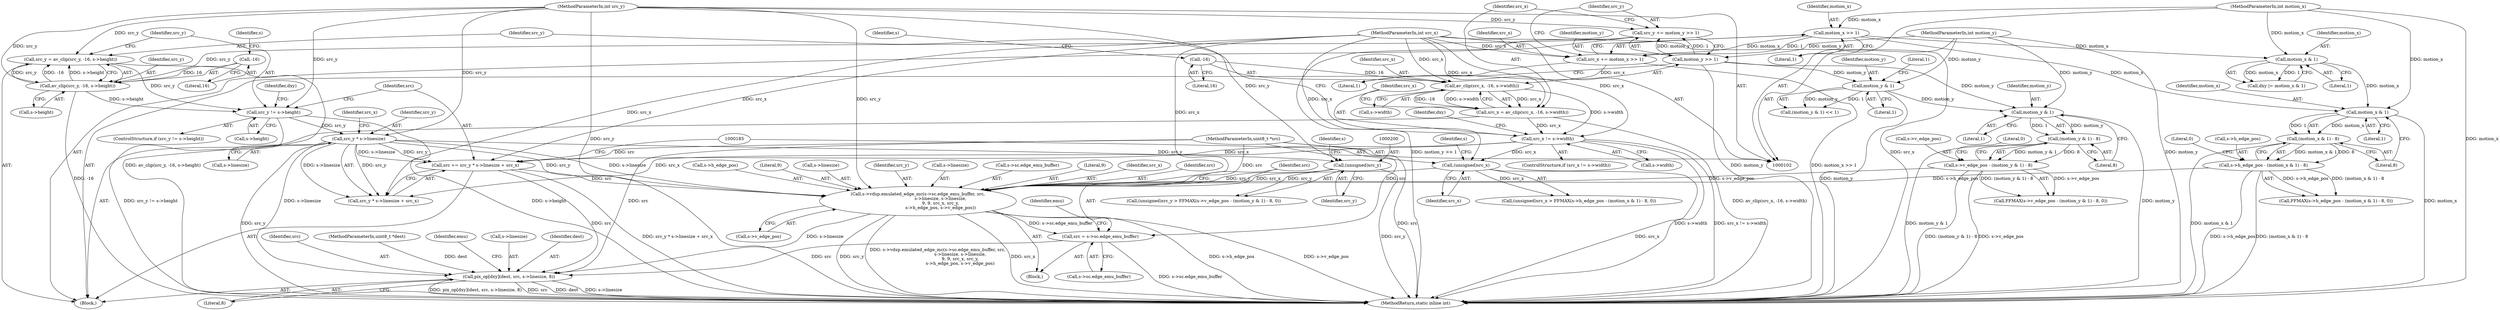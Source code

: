 digraph "0_libav_136f55207521f0b03194ef5b55ba70f1635d6aee@pointer" {
"1000214" [label="(Call,s->vdsp.emulated_edge_mc(s->sc.edge_emu_buffer, src,\n                                 s->linesize, s->linesize,\n                                 9, 9, src_x, src_y,\n                                 s->h_edge_pos, s->v_edge_pos))"];
"1000172" [label="(Call,src += src_y * s->linesize + src_x)"];
"1000175" [label="(Call,src_y * s->linesize)"];
"1000160" [label="(Call,src_y != s->height)"];
"1000150" [label="(Call,src_y = av_clip(src_y, -16, s->height))"];
"1000152" [label="(Call,av_clip(src_y, -16, s->height))"];
"1000125" [label="(Call,src_y += motion_y >> 1)"];
"1000127" [label="(Call,motion_y >> 1)"];
"1000110" [label="(MethodParameterIn,int motion_y)"];
"1000107" [label="(MethodParameterIn,int src_y)"];
"1000154" [label="(Call,-16)"];
"1000140" [label="(Call,src_x != s->width)"];
"1000130" [label="(Call,src_x = av_clip(src_x, -16, s->width))"];
"1000132" [label="(Call,av_clip(src_x, -16, s->width))"];
"1000120" [label="(Call,src_x += motion_x >> 1)"];
"1000122" [label="(Call,motion_x >> 1)"];
"1000109" [label="(MethodParameterIn,int motion_x)"];
"1000106" [label="(MethodParameterIn,int src_x)"];
"1000134" [label="(Call,-16)"];
"1000105" [label="(MethodParameterIn,uint8_t *src)"];
"1000184" [label="(Call,(unsigned)src_x)"];
"1000199" [label="(Call,(unsigned)src_y)"];
"1000188" [label="(Call,s->h_edge_pos - (motion_x & 1) - 8)"];
"1000192" [label="(Call,(motion_x & 1) - 8)"];
"1000193" [label="(Call,motion_x & 1)"];
"1000147" [label="(Call,motion_x & 1)"];
"1000203" [label="(Call,s->v_edge_pos - (motion_y & 1) - 8)"];
"1000207" [label="(Call,(motion_y & 1) - 8)"];
"1000208" [label="(Call,motion_y & 1)"];
"1000168" [label="(Call,motion_y & 1)"];
"1000237" [label="(Call,src = s->sc.edge_emu_buffer)"];
"1000247" [label="(Call,pix_op[dxy](dest, src, s->linesize, 8))"];
"1000175" [label="(Call,src_y * s->linesize)"];
"1000249" [label="(Identifier,src)"];
"1000195" [label="(Literal,1)"];
"1000228" [label="(Literal,9)"];
"1000180" [label="(Identifier,src_x)"];
"1000142" [label="(Call,s->width)"];
"1000105" [label="(MethodParameterIn,uint8_t *src)"];
"1000140" [label="(Call,src_x != s->width)"];
"1000153" [label="(Identifier,src_y)"];
"1000123" [label="(Identifier,motion_x)"];
"1000155" [label="(Literal,16)"];
"1000177" [label="(Call,s->linesize)"];
"1000150" [label="(Call,src_y = av_clip(src_y, -16, s->height))"];
"1000192" [label="(Call,(motion_x & 1) - 8)"];
"1000239" [label="(Call,s->sc.edge_emu_buffer)"];
"1000111" [label="(Block,)"];
"1000169" [label="(Identifier,motion_y)"];
"1000106" [label="(MethodParameterIn,int src_x)"];
"1000198" [label="(Call,(unsigned)src_y > FFMAX(s->v_edge_pos - (motion_y & 1) - 8, 0))"];
"1000145" [label="(Call,dxy |= motion_x & 1)"];
"1000104" [label="(MethodParameterIn,uint8_t *dest)"];
"1000193" [label="(Call,motion_x & 1)"];
"1000189" [label="(Call,s->h_edge_pos)"];
"1000212" [label="(Literal,0)"];
"1000166" [label="(Identifier,dxy)"];
"1000121" [label="(Identifier,src_x)"];
"1000213" [label="(Block,)"];
"1000194" [label="(Identifier,motion_x)"];
"1000210" [label="(Literal,1)"];
"1000141" [label="(Identifier,src_x)"];
"1000162" [label="(Call,s->height)"];
"1000183" [label="(Call,(unsigned)src_x > FFMAX(s->h_edge_pos - (motion_x & 1) - 8, 0))"];
"1000156" [label="(Call,s->height)"];
"1000203" [label="(Call,s->v_edge_pos - (motion_y & 1) - 8)"];
"1000129" [label="(Literal,1)"];
"1000176" [label="(Identifier,src_y)"];
"1000135" [label="(Literal,16)"];
"1000147" [label="(Call,motion_x & 1)"];
"1000209" [label="(Identifier,motion_y)"];
"1000229" [label="(Identifier,src_x)"];
"1000134" [label="(Call,-16)"];
"1000220" [label="(Identifier,src)"];
"1000128" [label="(Identifier,motion_y)"];
"1000152" [label="(Call,av_clip(src_y, -16, s->height))"];
"1000207" [label="(Call,(motion_y & 1) - 8)"];
"1000238" [label="(Identifier,src)"];
"1000126" [label="(Identifier,src_y)"];
"1000199" [label="(Call,(unsigned)src_y)"];
"1000132" [label="(Call,av_clip(src_x, -16, s->width))"];
"1000214" [label="(Call,s->vdsp.emulated_edge_mc(s->sc.edge_emu_buffer, src,\n                                 s->linesize, s->linesize,\n                                 9, 9, src_x, src_y,\n                                 s->h_edge_pos, s->v_edge_pos))"];
"1000137" [label="(Identifier,s)"];
"1000204" [label="(Call,s->v_edge_pos)"];
"1000234" [label="(Call,s->v_edge_pos)"];
"1000171" [label="(Literal,1)"];
"1000256" [label="(MethodReturn,static inline int)"];
"1000188" [label="(Call,s->h_edge_pos - (motion_x & 1) - 8)"];
"1000255" [label="(Identifier,emu)"];
"1000250" [label="(Call,s->linesize)"];
"1000154" [label="(Call,-16)"];
"1000237" [label="(Call,src = s->sc.edge_emu_buffer)"];
"1000110" [label="(MethodParameterIn,int motion_y)"];
"1000173" [label="(Identifier,src)"];
"1000170" [label="(Literal,1)"];
"1000253" [label="(Literal,8)"];
"1000151" [label="(Identifier,src_y)"];
"1000107" [label="(MethodParameterIn,int src_y)"];
"1000202" [label="(Call,FFMAX(s->v_edge_pos - (motion_y & 1) - 8, 0))"];
"1000197" [label="(Literal,0)"];
"1000211" [label="(Literal,8)"];
"1000149" [label="(Literal,1)"];
"1000122" [label="(Call,motion_x >> 1)"];
"1000187" [label="(Call,FFMAX(s->h_edge_pos - (motion_x & 1) - 8, 0))"];
"1000196" [label="(Literal,8)"];
"1000231" [label="(Call,s->h_edge_pos)"];
"1000167" [label="(Call,(motion_y & 1) << 1)"];
"1000248" [label="(Identifier,dest)"];
"1000127" [label="(Call,motion_y >> 1)"];
"1000148" [label="(Identifier,motion_x)"];
"1000146" [label="(Identifier,dxy)"];
"1000109" [label="(MethodParameterIn,int motion_x)"];
"1000190" [label="(Identifier,s)"];
"1000124" [label="(Literal,1)"];
"1000157" [label="(Identifier,s)"];
"1000168" [label="(Call,motion_y & 1)"];
"1000227" [label="(Literal,9)"];
"1000186" [label="(Identifier,src_x)"];
"1000136" [label="(Call,s->width)"];
"1000161" [label="(Identifier,src_y)"];
"1000160" [label="(Call,src_y != s->height)"];
"1000174" [label="(Call,src_y * s->linesize + src_x)"];
"1000131" [label="(Identifier,src_x)"];
"1000133" [label="(Identifier,src_x)"];
"1000221" [label="(Call,s->linesize)"];
"1000230" [label="(Identifier,src_y)"];
"1000184" [label="(Call,(unsigned)src_x)"];
"1000201" [label="(Identifier,src_y)"];
"1000125" [label="(Call,src_y += motion_y >> 1)"];
"1000139" [label="(ControlStructure,if (src_x != s->width))"];
"1000120" [label="(Call,src_x += motion_x >> 1)"];
"1000247" [label="(Call,pix_op[dxy](dest, src, s->linesize, 8))"];
"1000224" [label="(Call,s->linesize)"];
"1000130" [label="(Call,src_x = av_clip(src_x, -16, s->width))"];
"1000159" [label="(ControlStructure,if (src_y != s->height))"];
"1000245" [label="(Identifier,emu)"];
"1000208" [label="(Call,motion_y & 1)"];
"1000205" [label="(Identifier,s)"];
"1000172" [label="(Call,src += src_y * s->linesize + src_x)"];
"1000215" [label="(Call,s->sc.edge_emu_buffer)"];
"1000214" -> "1000213"  [label="AST: "];
"1000214" -> "1000234"  [label="CFG: "];
"1000215" -> "1000214"  [label="AST: "];
"1000220" -> "1000214"  [label="AST: "];
"1000221" -> "1000214"  [label="AST: "];
"1000224" -> "1000214"  [label="AST: "];
"1000227" -> "1000214"  [label="AST: "];
"1000228" -> "1000214"  [label="AST: "];
"1000229" -> "1000214"  [label="AST: "];
"1000230" -> "1000214"  [label="AST: "];
"1000231" -> "1000214"  [label="AST: "];
"1000234" -> "1000214"  [label="AST: "];
"1000238" -> "1000214"  [label="CFG: "];
"1000214" -> "1000256"  [label="DDG: s->vdsp.emulated_edge_mc(s->sc.edge_emu_buffer, src,\n                                 s->linesize, s->linesize,\n                                 9, 9, src_x, src_y,\n                                 s->h_edge_pos, s->v_edge_pos)"];
"1000214" -> "1000256"  [label="DDG: src_x"];
"1000214" -> "1000256"  [label="DDG: s->h_edge_pos"];
"1000214" -> "1000256"  [label="DDG: s->v_edge_pos"];
"1000214" -> "1000256"  [label="DDG: src_y"];
"1000172" -> "1000214"  [label="DDG: src"];
"1000105" -> "1000214"  [label="DDG: src"];
"1000175" -> "1000214"  [label="DDG: s->linesize"];
"1000175" -> "1000214"  [label="DDG: src_y"];
"1000184" -> "1000214"  [label="DDG: src_x"];
"1000106" -> "1000214"  [label="DDG: src_x"];
"1000199" -> "1000214"  [label="DDG: src_y"];
"1000107" -> "1000214"  [label="DDG: src_y"];
"1000188" -> "1000214"  [label="DDG: s->h_edge_pos"];
"1000203" -> "1000214"  [label="DDG: s->v_edge_pos"];
"1000214" -> "1000237"  [label="DDG: s->sc.edge_emu_buffer"];
"1000214" -> "1000247"  [label="DDG: s->linesize"];
"1000172" -> "1000111"  [label="AST: "];
"1000172" -> "1000174"  [label="CFG: "];
"1000173" -> "1000172"  [label="AST: "];
"1000174" -> "1000172"  [label="AST: "];
"1000185" -> "1000172"  [label="CFG: "];
"1000172" -> "1000256"  [label="DDG: src_y * s->linesize + src_x"];
"1000175" -> "1000172"  [label="DDG: src_y"];
"1000175" -> "1000172"  [label="DDG: s->linesize"];
"1000140" -> "1000172"  [label="DDG: src_x"];
"1000106" -> "1000172"  [label="DDG: src_x"];
"1000105" -> "1000172"  [label="DDG: src"];
"1000172" -> "1000247"  [label="DDG: src"];
"1000175" -> "1000174"  [label="AST: "];
"1000175" -> "1000177"  [label="CFG: "];
"1000176" -> "1000175"  [label="AST: "];
"1000177" -> "1000175"  [label="AST: "];
"1000180" -> "1000175"  [label="CFG: "];
"1000175" -> "1000256"  [label="DDG: src_y"];
"1000175" -> "1000174"  [label="DDG: src_y"];
"1000175" -> "1000174"  [label="DDG: s->linesize"];
"1000160" -> "1000175"  [label="DDG: src_y"];
"1000107" -> "1000175"  [label="DDG: src_y"];
"1000175" -> "1000199"  [label="DDG: src_y"];
"1000175" -> "1000247"  [label="DDG: s->linesize"];
"1000160" -> "1000159"  [label="AST: "];
"1000160" -> "1000162"  [label="CFG: "];
"1000161" -> "1000160"  [label="AST: "];
"1000162" -> "1000160"  [label="AST: "];
"1000166" -> "1000160"  [label="CFG: "];
"1000173" -> "1000160"  [label="CFG: "];
"1000160" -> "1000256"  [label="DDG: src_y != s->height"];
"1000160" -> "1000256"  [label="DDG: s->height"];
"1000150" -> "1000160"  [label="DDG: src_y"];
"1000107" -> "1000160"  [label="DDG: src_y"];
"1000152" -> "1000160"  [label="DDG: s->height"];
"1000150" -> "1000111"  [label="AST: "];
"1000150" -> "1000152"  [label="CFG: "];
"1000151" -> "1000150"  [label="AST: "];
"1000152" -> "1000150"  [label="AST: "];
"1000161" -> "1000150"  [label="CFG: "];
"1000150" -> "1000256"  [label="DDG: av_clip(src_y, -16, s->height)"];
"1000152" -> "1000150"  [label="DDG: src_y"];
"1000152" -> "1000150"  [label="DDG: -16"];
"1000152" -> "1000150"  [label="DDG: s->height"];
"1000107" -> "1000150"  [label="DDG: src_y"];
"1000152" -> "1000156"  [label="CFG: "];
"1000153" -> "1000152"  [label="AST: "];
"1000154" -> "1000152"  [label="AST: "];
"1000156" -> "1000152"  [label="AST: "];
"1000152" -> "1000256"  [label="DDG: -16"];
"1000125" -> "1000152"  [label="DDG: src_y"];
"1000107" -> "1000152"  [label="DDG: src_y"];
"1000154" -> "1000152"  [label="DDG: 16"];
"1000125" -> "1000111"  [label="AST: "];
"1000125" -> "1000127"  [label="CFG: "];
"1000126" -> "1000125"  [label="AST: "];
"1000127" -> "1000125"  [label="AST: "];
"1000131" -> "1000125"  [label="CFG: "];
"1000125" -> "1000256"  [label="DDG: motion_y >> 1"];
"1000127" -> "1000125"  [label="DDG: motion_y"];
"1000127" -> "1000125"  [label="DDG: 1"];
"1000107" -> "1000125"  [label="DDG: src_y"];
"1000127" -> "1000129"  [label="CFG: "];
"1000128" -> "1000127"  [label="AST: "];
"1000129" -> "1000127"  [label="AST: "];
"1000127" -> "1000256"  [label="DDG: motion_y"];
"1000110" -> "1000127"  [label="DDG: motion_y"];
"1000127" -> "1000168"  [label="DDG: motion_y"];
"1000127" -> "1000208"  [label="DDG: motion_y"];
"1000110" -> "1000102"  [label="AST: "];
"1000110" -> "1000256"  [label="DDG: motion_y"];
"1000110" -> "1000168"  [label="DDG: motion_y"];
"1000110" -> "1000208"  [label="DDG: motion_y"];
"1000107" -> "1000102"  [label="AST: "];
"1000107" -> "1000256"  [label="DDG: src_y"];
"1000107" -> "1000199"  [label="DDG: src_y"];
"1000154" -> "1000155"  [label="CFG: "];
"1000155" -> "1000154"  [label="AST: "];
"1000157" -> "1000154"  [label="CFG: "];
"1000140" -> "1000139"  [label="AST: "];
"1000140" -> "1000142"  [label="CFG: "];
"1000141" -> "1000140"  [label="AST: "];
"1000142" -> "1000140"  [label="AST: "];
"1000146" -> "1000140"  [label="CFG: "];
"1000151" -> "1000140"  [label="CFG: "];
"1000140" -> "1000256"  [label="DDG: s->width"];
"1000140" -> "1000256"  [label="DDG: src_x != s->width"];
"1000130" -> "1000140"  [label="DDG: src_x"];
"1000106" -> "1000140"  [label="DDG: src_x"];
"1000132" -> "1000140"  [label="DDG: s->width"];
"1000140" -> "1000174"  [label="DDG: src_x"];
"1000140" -> "1000184"  [label="DDG: src_x"];
"1000130" -> "1000111"  [label="AST: "];
"1000130" -> "1000132"  [label="CFG: "];
"1000131" -> "1000130"  [label="AST: "];
"1000132" -> "1000130"  [label="AST: "];
"1000141" -> "1000130"  [label="CFG: "];
"1000130" -> "1000256"  [label="DDG: av_clip(src_x, -16, s->width)"];
"1000132" -> "1000130"  [label="DDG: src_x"];
"1000132" -> "1000130"  [label="DDG: -16"];
"1000132" -> "1000130"  [label="DDG: s->width"];
"1000106" -> "1000130"  [label="DDG: src_x"];
"1000132" -> "1000136"  [label="CFG: "];
"1000133" -> "1000132"  [label="AST: "];
"1000134" -> "1000132"  [label="AST: "];
"1000136" -> "1000132"  [label="AST: "];
"1000120" -> "1000132"  [label="DDG: src_x"];
"1000106" -> "1000132"  [label="DDG: src_x"];
"1000134" -> "1000132"  [label="DDG: 16"];
"1000120" -> "1000111"  [label="AST: "];
"1000120" -> "1000122"  [label="CFG: "];
"1000121" -> "1000120"  [label="AST: "];
"1000122" -> "1000120"  [label="AST: "];
"1000126" -> "1000120"  [label="CFG: "];
"1000120" -> "1000256"  [label="DDG: motion_x >> 1"];
"1000122" -> "1000120"  [label="DDG: motion_x"];
"1000122" -> "1000120"  [label="DDG: 1"];
"1000106" -> "1000120"  [label="DDG: src_x"];
"1000122" -> "1000124"  [label="CFG: "];
"1000123" -> "1000122"  [label="AST: "];
"1000124" -> "1000122"  [label="AST: "];
"1000109" -> "1000122"  [label="DDG: motion_x"];
"1000122" -> "1000147"  [label="DDG: motion_x"];
"1000122" -> "1000193"  [label="DDG: motion_x"];
"1000109" -> "1000102"  [label="AST: "];
"1000109" -> "1000256"  [label="DDG: motion_x"];
"1000109" -> "1000147"  [label="DDG: motion_x"];
"1000109" -> "1000193"  [label="DDG: motion_x"];
"1000106" -> "1000102"  [label="AST: "];
"1000106" -> "1000256"  [label="DDG: src_x"];
"1000106" -> "1000174"  [label="DDG: src_x"];
"1000106" -> "1000184"  [label="DDG: src_x"];
"1000134" -> "1000135"  [label="CFG: "];
"1000135" -> "1000134"  [label="AST: "];
"1000137" -> "1000134"  [label="CFG: "];
"1000105" -> "1000102"  [label="AST: "];
"1000105" -> "1000256"  [label="DDG: src"];
"1000105" -> "1000237"  [label="DDG: src"];
"1000105" -> "1000247"  [label="DDG: src"];
"1000184" -> "1000183"  [label="AST: "];
"1000184" -> "1000186"  [label="CFG: "];
"1000185" -> "1000184"  [label="AST: "];
"1000186" -> "1000184"  [label="AST: "];
"1000190" -> "1000184"  [label="CFG: "];
"1000184" -> "1000256"  [label="DDG: src_x"];
"1000184" -> "1000183"  [label="DDG: src_x"];
"1000199" -> "1000198"  [label="AST: "];
"1000199" -> "1000201"  [label="CFG: "];
"1000200" -> "1000199"  [label="AST: "];
"1000201" -> "1000199"  [label="AST: "];
"1000205" -> "1000199"  [label="CFG: "];
"1000199" -> "1000256"  [label="DDG: src_y"];
"1000199" -> "1000198"  [label="DDG: src_y"];
"1000188" -> "1000187"  [label="AST: "];
"1000188" -> "1000192"  [label="CFG: "];
"1000189" -> "1000188"  [label="AST: "];
"1000192" -> "1000188"  [label="AST: "];
"1000197" -> "1000188"  [label="CFG: "];
"1000188" -> "1000256"  [label="DDG: s->h_edge_pos"];
"1000188" -> "1000256"  [label="DDG: (motion_x & 1) - 8"];
"1000188" -> "1000187"  [label="DDG: s->h_edge_pos"];
"1000188" -> "1000187"  [label="DDG: (motion_x & 1) - 8"];
"1000192" -> "1000188"  [label="DDG: motion_x & 1"];
"1000192" -> "1000188"  [label="DDG: 8"];
"1000192" -> "1000196"  [label="CFG: "];
"1000193" -> "1000192"  [label="AST: "];
"1000196" -> "1000192"  [label="AST: "];
"1000192" -> "1000256"  [label="DDG: motion_x & 1"];
"1000193" -> "1000192"  [label="DDG: motion_x"];
"1000193" -> "1000192"  [label="DDG: 1"];
"1000193" -> "1000195"  [label="CFG: "];
"1000194" -> "1000193"  [label="AST: "];
"1000195" -> "1000193"  [label="AST: "];
"1000196" -> "1000193"  [label="CFG: "];
"1000193" -> "1000256"  [label="DDG: motion_x"];
"1000147" -> "1000193"  [label="DDG: motion_x"];
"1000147" -> "1000145"  [label="AST: "];
"1000147" -> "1000149"  [label="CFG: "];
"1000148" -> "1000147"  [label="AST: "];
"1000149" -> "1000147"  [label="AST: "];
"1000145" -> "1000147"  [label="CFG: "];
"1000147" -> "1000145"  [label="DDG: motion_x"];
"1000147" -> "1000145"  [label="DDG: 1"];
"1000203" -> "1000202"  [label="AST: "];
"1000203" -> "1000207"  [label="CFG: "];
"1000204" -> "1000203"  [label="AST: "];
"1000207" -> "1000203"  [label="AST: "];
"1000212" -> "1000203"  [label="CFG: "];
"1000203" -> "1000256"  [label="DDG: (motion_y & 1) - 8"];
"1000203" -> "1000256"  [label="DDG: s->v_edge_pos"];
"1000203" -> "1000202"  [label="DDG: s->v_edge_pos"];
"1000203" -> "1000202"  [label="DDG: (motion_y & 1) - 8"];
"1000207" -> "1000203"  [label="DDG: motion_y & 1"];
"1000207" -> "1000203"  [label="DDG: 8"];
"1000207" -> "1000211"  [label="CFG: "];
"1000208" -> "1000207"  [label="AST: "];
"1000211" -> "1000207"  [label="AST: "];
"1000207" -> "1000256"  [label="DDG: motion_y & 1"];
"1000208" -> "1000207"  [label="DDG: motion_y"];
"1000208" -> "1000207"  [label="DDG: 1"];
"1000208" -> "1000210"  [label="CFG: "];
"1000209" -> "1000208"  [label="AST: "];
"1000210" -> "1000208"  [label="AST: "];
"1000211" -> "1000208"  [label="CFG: "];
"1000208" -> "1000256"  [label="DDG: motion_y"];
"1000168" -> "1000208"  [label="DDG: motion_y"];
"1000168" -> "1000167"  [label="AST: "];
"1000168" -> "1000170"  [label="CFG: "];
"1000169" -> "1000168"  [label="AST: "];
"1000170" -> "1000168"  [label="AST: "];
"1000171" -> "1000168"  [label="CFG: "];
"1000168" -> "1000256"  [label="DDG: motion_y"];
"1000168" -> "1000167"  [label="DDG: motion_y"];
"1000168" -> "1000167"  [label="DDG: 1"];
"1000237" -> "1000213"  [label="AST: "];
"1000237" -> "1000239"  [label="CFG: "];
"1000238" -> "1000237"  [label="AST: "];
"1000239" -> "1000237"  [label="AST: "];
"1000245" -> "1000237"  [label="CFG: "];
"1000237" -> "1000256"  [label="DDG: s->sc.edge_emu_buffer"];
"1000237" -> "1000247"  [label="DDG: src"];
"1000247" -> "1000111"  [label="AST: "];
"1000247" -> "1000253"  [label="CFG: "];
"1000248" -> "1000247"  [label="AST: "];
"1000249" -> "1000247"  [label="AST: "];
"1000250" -> "1000247"  [label="AST: "];
"1000253" -> "1000247"  [label="AST: "];
"1000255" -> "1000247"  [label="CFG: "];
"1000247" -> "1000256"  [label="DDG: dest"];
"1000247" -> "1000256"  [label="DDG: s->linesize"];
"1000247" -> "1000256"  [label="DDG: pix_op[dxy](dest, src, s->linesize, 8)"];
"1000247" -> "1000256"  [label="DDG: src"];
"1000104" -> "1000247"  [label="DDG: dest"];
}
